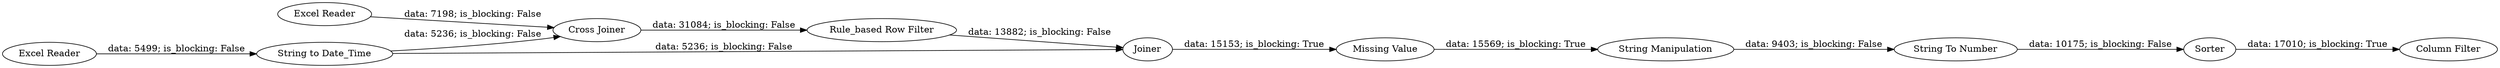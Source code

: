 digraph {
	"5259196024827178046_10" [label=Sorter]
	"5259196024827178046_8" [label="Missing Value"]
	"5259196024827178046_2" [label="Excel Reader"]
	"5259196024827178046_1" [label="Excel Reader"]
	"5259196024827178046_3" [label="String to Date_Time"]
	"5259196024827178046_9" [label="String Manipulation"]
	"5259196024827178046_11" [label="Column Filter"]
	"5259196024827178046_5" [label="Rule_based Row Filter"]
	"5259196024827178046_7" [label=Joiner]
	"5259196024827178046_12" [label="String To Number"]
	"5259196024827178046_4" [label="Cross Joiner"]
	"5259196024827178046_3" -> "5259196024827178046_4" [label="data: 5236; is_blocking: False"]
	"5259196024827178046_5" -> "5259196024827178046_7" [label="data: 13882; is_blocking: False"]
	"5259196024827178046_10" -> "5259196024827178046_11" [label="data: 17010; is_blocking: True"]
	"5259196024827178046_12" -> "5259196024827178046_10" [label="data: 10175; is_blocking: False"]
	"5259196024827178046_7" -> "5259196024827178046_8" [label="data: 15153; is_blocking: True"]
	"5259196024827178046_1" -> "5259196024827178046_3" [label="data: 5499; is_blocking: False"]
	"5259196024827178046_8" -> "5259196024827178046_9" [label="data: 15569; is_blocking: True"]
	"5259196024827178046_2" -> "5259196024827178046_4" [label="data: 7198; is_blocking: False"]
	"5259196024827178046_4" -> "5259196024827178046_5" [label="data: 31084; is_blocking: False"]
	"5259196024827178046_9" -> "5259196024827178046_12" [label="data: 9403; is_blocking: False"]
	"5259196024827178046_3" -> "5259196024827178046_7" [label="data: 5236; is_blocking: False"]
	rankdir=LR
}

